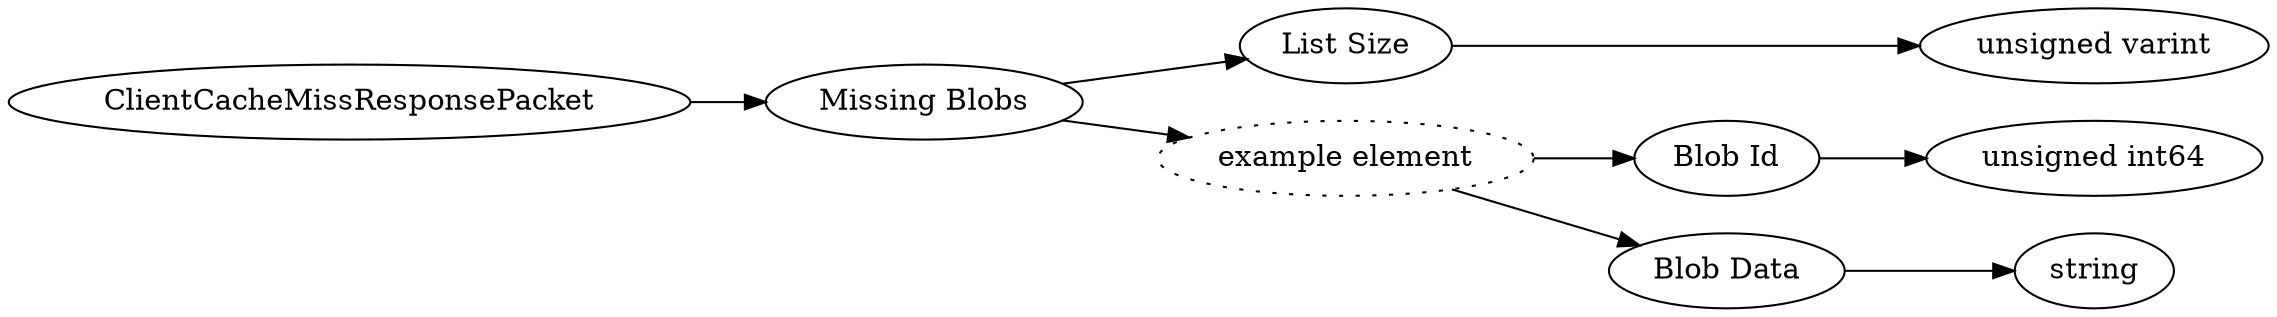 digraph "ClientCacheMissResponsePacket" {
rankdir = LR
0
0 -> 1
1 -> 2
2 -> 3
1 -> 4
4 -> 5
5 -> 6
4 -> 7
7 -> 8

0 [label="ClientCacheMissResponsePacket",comment="name: \"ClientCacheMissResponsePacket\", typeName: \"\", id: 0, branchId: 136, recurseId: -1, attributes: 0, notes: \"\""];
1 [label="Missing Blobs",comment="name: \"Missing Blobs\", typeName: \"\", id: 1, branchId: 0, recurseId: -1, attributes: 8, notes: \"\""];
2 [label="List Size",comment="name: \"List Size\", typeName: \"\", id: 2, branchId: 0, recurseId: -1, attributes: 0, notes: \"\""];
3 [label="unsigned varint",comment="name: \"unsigned varint\", typeName: \"\", id: 3, branchId: 0, recurseId: -1, attributes: 512, notes: \"\""];
4 [label="example element",style=dotted,comment="name: \"example element\", typeName: \"\", id: 4, branchId: 0, recurseId: -1, attributes: 16, notes: \"\""];
5 [label="Blob Id",comment="name: \"Blob Id\", typeName: \"\", id: 5, branchId: 0, recurseId: -1, attributes: 0, notes: \"\""];
6 [label="unsigned int64",comment="name: \"unsigned int64\", typeName: \"\", id: 6, branchId: 0, recurseId: -1, attributes: 512, notes: \"\""];
7 [label="Blob Data",comment="name: \"Blob Data\", typeName: \"\", id: 7, branchId: 0, recurseId: -1, attributes: 0, notes: \"Subchunk data (see https://gist.github.com/Tomcc/a96af509e275b1af483b25c543cfbf37) plus biome data\""];
8 [label="string",comment="name: \"string\", typeName: \"\", id: 8, branchId: 0, recurseId: -1, attributes: 512, notes: \"\""];
{ rank = max;3;6;8}

}
